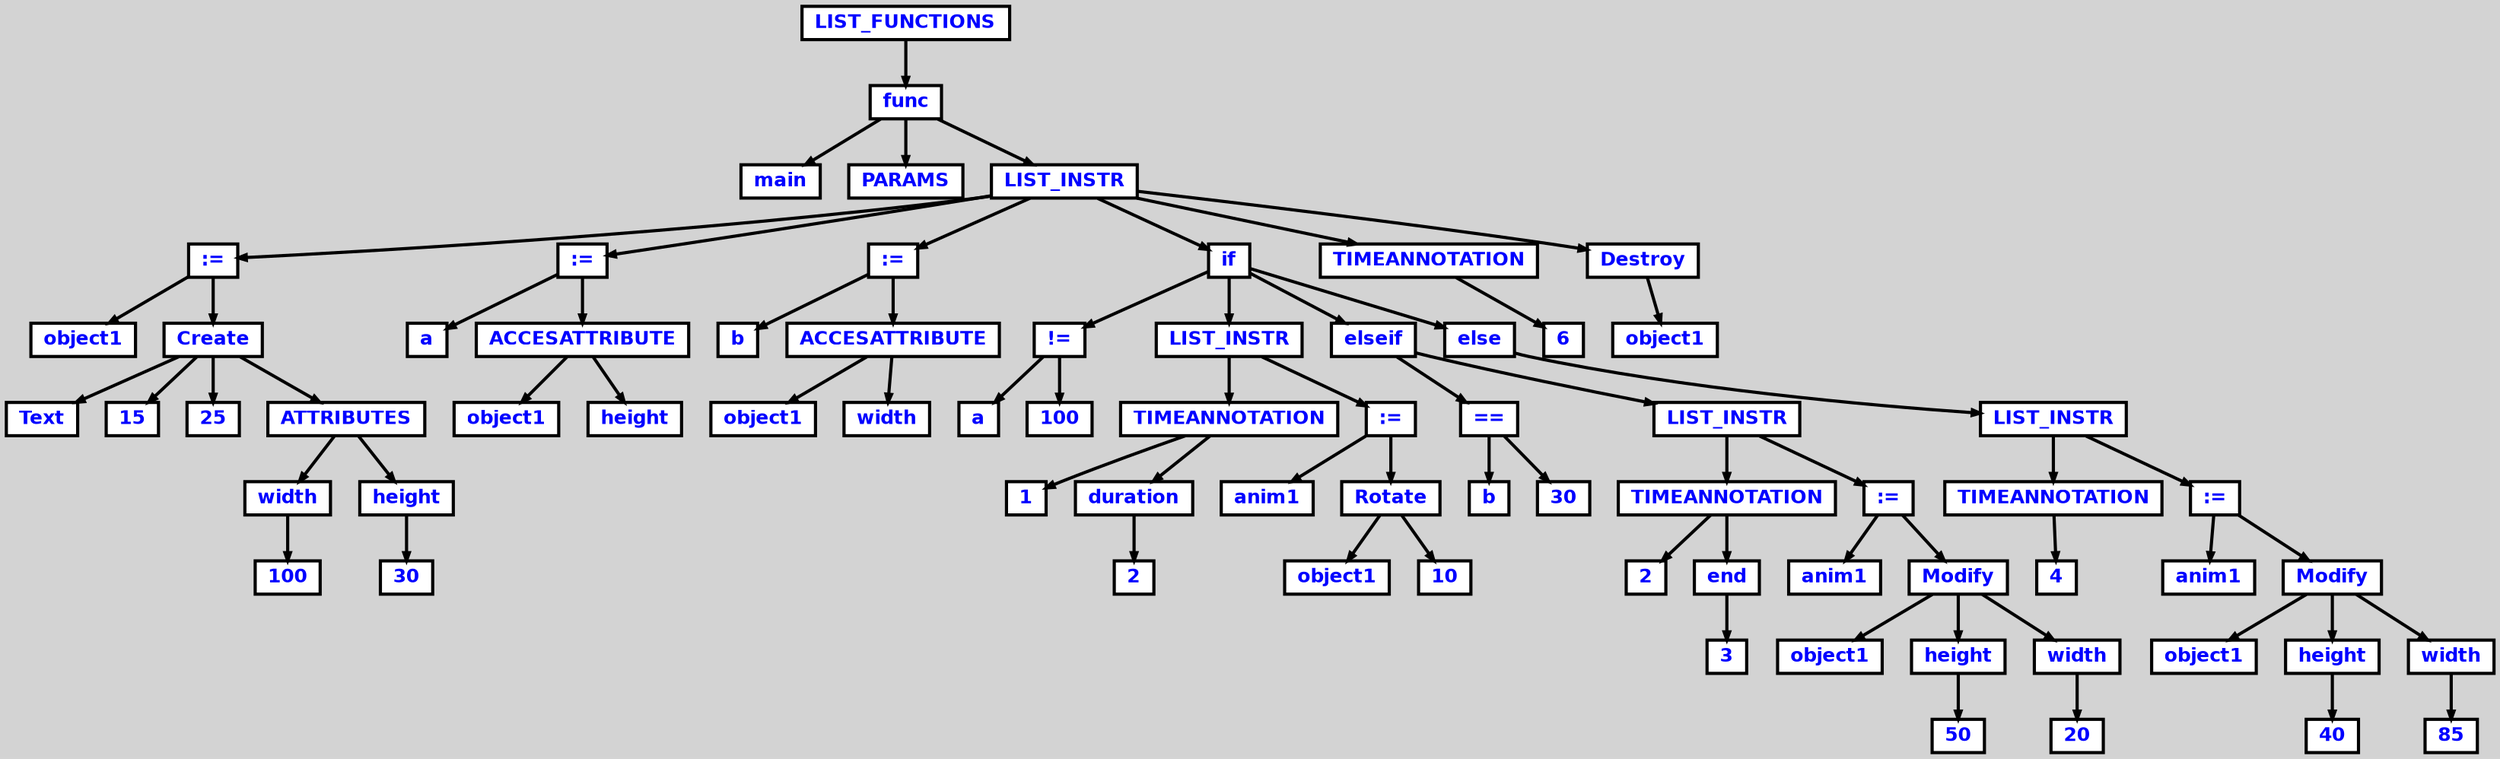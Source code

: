 digraph {

	ordering=out;
	ranksep=.4;
	bgcolor="lightgrey"; node [shape=box, fixedsize=false, fontsize=12, fontname="Helvetica-bold", fontcolor="blue"
		width=.25, height=.25, color="black", fillcolor="white", style="filled, solid, bold"];
	edge [arrowsize=.5, color="black", style="bold"]

  n0 [label="LIST_FUNCTIONS"];
  n1 [label="func"];
  n1 [label="func"];
  n2 [label="main"];
  n3 [label="PARAMS"];
  n4 [label="LIST_INSTR"];
  n4 [label="LIST_INSTR"];
  n5 [label=":="];
  n5 [label=":="];
  n6 [label="object1"];
  n7 [label="Create"];
  n7 [label="Create"];
  n8 [label="Text"];
  n9 [label="15"];
  n10 [label="25"];
  n11 [label="ATTRIBUTES"];
  n11 [label="ATTRIBUTES"];
  n12 [label="width"];
  n12 [label="width"];
  n13 [label="100"];
  n14 [label="height"];
  n14 [label="height"];
  n15 [label="30"];
  n16 [label=":="];
  n16 [label=":="];
  n17 [label="a"];
  n18 [label="ACCESATTRIBUTE"];
  n18 [label="ACCESATTRIBUTE"];
  n19 [label="object1"];
  n20 [label="height"];
  n21 [label=":="];
  n21 [label=":="];
  n22 [label="b"];
  n23 [label="ACCESATTRIBUTE"];
  n23 [label="ACCESATTRIBUTE"];
  n24 [label="object1"];
  n25 [label="width"];
  n26 [label="if"];
  n26 [label="if"];
  n27 [label="!="];
  n27 [label="!="];
  n28 [label="a"];
  n29 [label="100"];
  n30 [label="LIST_INSTR"];
  n30 [label="LIST_INSTR"];
  n31 [label="TIMEANNOTATION"];
  n31 [label="TIMEANNOTATION"];
  n32 [label="1"];
  n33 [label="duration"];
  n33 [label="duration"];
  n34 [label="2"];
  n35 [label=":="];
  n35 [label=":="];
  n36 [label="anim1"];
  n37 [label="Rotate"];
  n37 [label="Rotate"];
  n38 [label="object1"];
  n39 [label="10"];
  n40 [label="elseif"];
  n40 [label="elseif"];
  n41 [label="=="];
  n41 [label="=="];
  n42 [label="b"];
  n43 [label="30"];
  n44 [label="LIST_INSTR"];
  n44 [label="LIST_INSTR"];
  n45 [label="TIMEANNOTATION"];
  n45 [label="TIMEANNOTATION"];
  n46 [label="2"];
  n47 [label="end"];
  n47 [label="end"];
  n48 [label="3"];
  n49 [label=":="];
  n49 [label=":="];
  n50 [label="anim1"];
  n51 [label="Modify"];
  n51 [label="Modify"];
  n52 [label="object1"];
  n53 [label="height"];
  n53 [label="height"];
  n54 [label="50"];
  n55 [label="width"];
  n55 [label="width"];
  n56 [label="20"];
  n57 [label="else"];
  n57 [label="else"];
  n58 [label="LIST_INSTR"];
  n58 [label="LIST_INSTR"];
  n59 [label="TIMEANNOTATION"];
  n59 [label="TIMEANNOTATION"];
  n60 [label="4"];
  n61 [label=":="];
  n61 [label=":="];
  n62 [label="anim1"];
  n63 [label="Modify"];
  n63 [label="Modify"];
  n64 [label="object1"];
  n65 [label="height"];
  n65 [label="height"];
  n66 [label="40"];
  n67 [label="width"];
  n67 [label="width"];
  n68 [label="85"];
  n69 [label="TIMEANNOTATION"];
  n69 [label="TIMEANNOTATION"];
  n70 [label="6"];
  n71 [label="Destroy"];
  n71 [label="Destroy"];
  n72 [label="object1"];

  n0 -> n1 // "LIST_FUNCTIONS" -> "func"
  n1 -> n2 // "func" -> "main"
  n1 -> n3 // "func" -> "PARAMS"
  n1 -> n4 // "func" -> "LIST_INSTR"
  n4 -> n5 // "LIST_INSTR" -> ":="
  n5 -> n6 // ":=" -> "object1"
  n5 -> n7 // ":=" -> "Create"
  n7 -> n8 // "Create" -> "Text"
  n7 -> n9 // "Create" -> "15"
  n7 -> n10 // "Create" -> "25"
  n7 -> n11 // "Create" -> "ATTRIBUTES"
  n11 -> n12 // "ATTRIBUTES" -> "width"
  n12 -> n13 // "width" -> "100"
  n11 -> n14 // "ATTRIBUTES" -> "height"
  n14 -> n15 // "height" -> "30"
  n4 -> n16 // "LIST_INSTR" -> ":="
  n16 -> n17 // ":=" -> "a"
  n16 -> n18 // ":=" -> "ACCESATTRIBUTE"
  n18 -> n19 // "ACCESATTRIBUTE" -> "object1"
  n18 -> n20 // "ACCESATTRIBUTE" -> "height"
  n4 -> n21 // "LIST_INSTR" -> ":="
  n21 -> n22 // ":=" -> "b"
  n21 -> n23 // ":=" -> "ACCESATTRIBUTE"
  n23 -> n24 // "ACCESATTRIBUTE" -> "object1"
  n23 -> n25 // "ACCESATTRIBUTE" -> "width"
  n4 -> n26 // "LIST_INSTR" -> "if"
  n26 -> n27 // "if" -> "!="
  n27 -> n28 // "!=" -> "a"
  n27 -> n29 // "!=" -> "100"
  n26 -> n30 // "if" -> "LIST_INSTR"
  n30 -> n31 // "LIST_INSTR" -> "TIMEANNOTATION"
  n31 -> n32 // "TIMEANNOTATION" -> "1"
  n31 -> n33 // "TIMEANNOTATION" -> "duration"
  n33 -> n34 // "duration" -> "2"
  n30 -> n35 // "LIST_INSTR" -> ":="
  n35 -> n36 // ":=" -> "anim1"
  n35 -> n37 // ":=" -> "Rotate"
  n37 -> n38 // "Rotate" -> "object1"
  n37 -> n39 // "Rotate" -> "10"
  n26 -> n40 // "if" -> "elseif"
  n40 -> n41 // "elseif" -> "=="
  n41 -> n42 // "==" -> "b"
  n41 -> n43 // "==" -> "30"
  n40 -> n44 // "elseif" -> "LIST_INSTR"
  n44 -> n45 // "LIST_INSTR" -> "TIMEANNOTATION"
  n45 -> n46 // "TIMEANNOTATION" -> "2"
  n45 -> n47 // "TIMEANNOTATION" -> "end"
  n47 -> n48 // "end" -> "3"
  n44 -> n49 // "LIST_INSTR" -> ":="
  n49 -> n50 // ":=" -> "anim1"
  n49 -> n51 // ":=" -> "Modify"
  n51 -> n52 // "Modify" -> "object1"
  n51 -> n53 // "Modify" -> "height"
  n53 -> n54 // "height" -> "50"
  n51 -> n55 // "Modify" -> "width"
  n55 -> n56 // "width" -> "20"
  n26 -> n57 // "if" -> "else"
  n57 -> n58 // "else" -> "LIST_INSTR"
  n58 -> n59 // "LIST_INSTR" -> "TIMEANNOTATION"
  n59 -> n60 // "TIMEANNOTATION" -> "4"
  n58 -> n61 // "LIST_INSTR" -> ":="
  n61 -> n62 // ":=" -> "anim1"
  n61 -> n63 // ":=" -> "Modify"
  n63 -> n64 // "Modify" -> "object1"
  n63 -> n65 // "Modify" -> "height"
  n65 -> n66 // "height" -> "40"
  n63 -> n67 // "Modify" -> "width"
  n67 -> n68 // "width" -> "85"
  n4 -> n69 // "LIST_INSTR" -> "TIMEANNOTATION"
  n69 -> n70 // "TIMEANNOTATION" -> "6"
  n4 -> n71 // "LIST_INSTR" -> "Destroy"
  n71 -> n72 // "Destroy" -> "object1"

}

